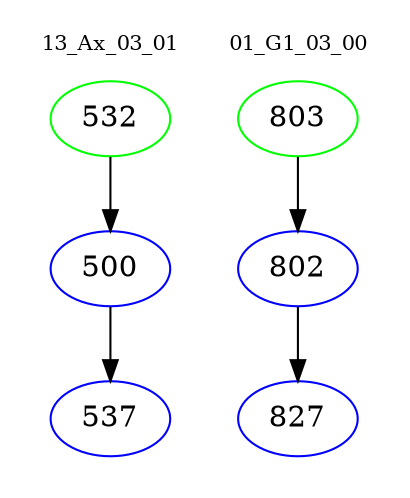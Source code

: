 digraph{
subgraph cluster_0 {
color = white
label = "13_Ax_03_01";
fontsize=10;
T0_532 [label="532", color="green"]
T0_532 -> T0_500 [color="black"]
T0_500 [label="500", color="blue"]
T0_500 -> T0_537 [color="black"]
T0_537 [label="537", color="blue"]
}
subgraph cluster_1 {
color = white
label = "01_G1_03_00";
fontsize=10;
T1_803 [label="803", color="green"]
T1_803 -> T1_802 [color="black"]
T1_802 [label="802", color="blue"]
T1_802 -> T1_827 [color="black"]
T1_827 [label="827", color="blue"]
}
}
